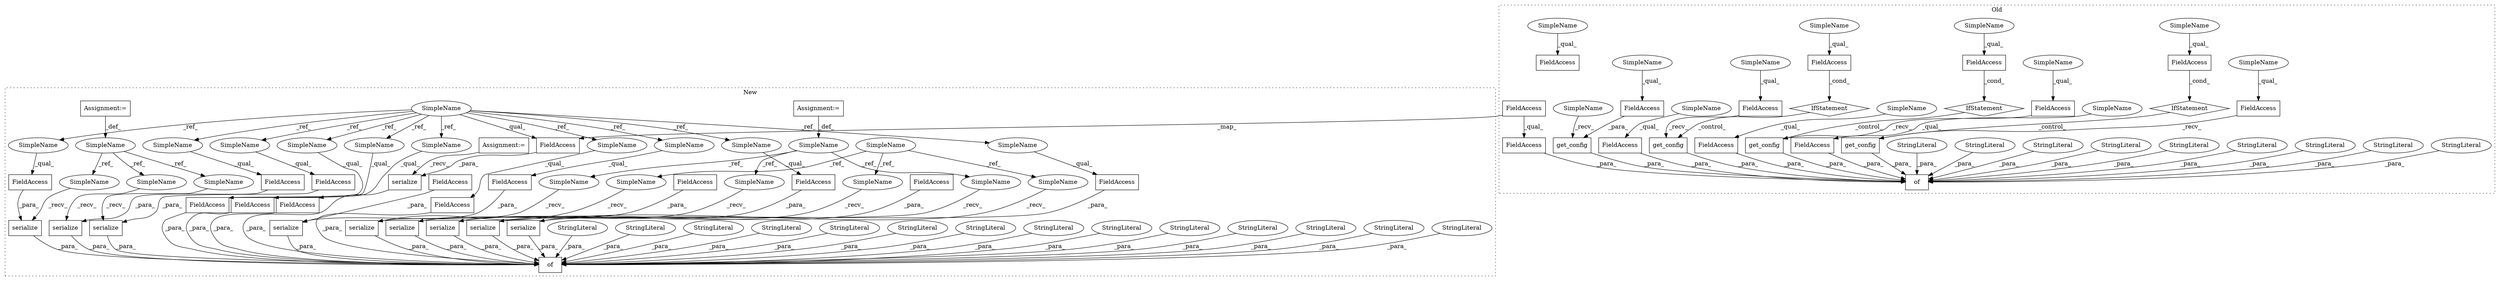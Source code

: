 digraph G {
subgraph cluster0 {
1 [label="get_config" a="32" s="19470,19496" l="11,1" shape="box"];
25 [label="of" a="32" s="19370,19873" l="3,1" shape="box"];
26 [label="FieldAccess" a="22" s="19832" l="14" shape="box"];
29 [label="StringLiteral" a="45" s="19536" l="18" shape="ellipse"];
34 [label="StringLiteral" a="45" s="19847" l="11" shape="ellipse"];
35 [label="StringLiteral" a="45" s="19498" l="12" shape="ellipse"];
38 [label="StringLiteral" a="45" s="19402" l="6" shape="ellipse"];
39 [label="StringLiteral" a="45" s="19664" l="15" shape="ellipse"];
40 [label="StringLiteral" a="45" s="19444" l="12" shape="ellipse"];
42 [label="StringLiteral" a="45" s="19820" l="11" shape="ellipse"];
43 [label="StringLiteral" a="45" s="19373" l="12" shape="ellipse"];
44 [label="StringLiteral" a="45" s="19586" l="15" shape="ellipse"];
45 [label="get_config" a="32" s="19643" l="12" shape="box"];
49 [label="FieldAccess" a="22" s="19603" l="18" shape="box"];
50 [label="FieldAccess" a="22" s="19624" l="18" shape="box"];
53 [label="FieldAccess" a="22" s="19511" l="24" shape="box"];
55 [label="FieldAccess" a="22" s="19481" l="15" shape="box"];
58 [label="FieldAccess" a="22" s="19386" l="15" shape="box"];
59 [label="FieldAccess" a="22" s="19859" l="14" shape="box"];
62 [label="FieldAccess" a="22" s="19780" l="18" shape="box"];
63 [label="FieldAccess" a="22" s="19433" l="9" shape="box"];
64 [label="FieldAccess" a="22" s="19681" l="18" shape="box"];
65 [label="FieldAccess" a="22" s="19759" l="18" shape="box"];
66 [label="FieldAccess" a="22" s="19702" l="18" shape="box"];
67 [label="IfStatement" a="25" s="19777" l="3" shape="diamond"];
71 [label="get_config" a="32" s="19721" l="12" shape="box"];
72 [label="IfStatement" a="25" s="19699" l="3" shape="diamond"];
74 [label="FieldAccess" a="22" s="19511" l="15" shape="box"];
75 [label="IfStatement" a="25" s="19621" l="3" shape="diamond"];
76 [label="get_config" a="32" s="19799" l="12" shape="box"];
87 [label="SimpleName" a="42" s="19702" l="4" shape="ellipse"];
88 [label="SimpleName" a="42" s="19780" l="4" shape="ellipse"];
89 [label="SimpleName" a="42" s="19681" l="4" shape="ellipse"];
90 [label="SimpleName" a="42" s="19832" l="4" shape="ellipse"];
91 [label="SimpleName" a="42" s="19603" l="4" shape="ellipse"];
92 [label="SimpleName" a="42" s="19386" l="4" shape="ellipse"];
93 [label="SimpleName" a="42" s="19859" l="4" shape="ellipse"];
94 [label="SimpleName" a="42" s="19624" l="4" shape="ellipse"];
95 [label="SimpleName" a="42" s="19759" l="4" shape="ellipse"];
96 [label="SimpleName" a="42" s="19481" l="4" shape="ellipse"];
97 [label="SimpleName" a="42" s="19433" l="4" shape="ellipse"];
107 [label="SimpleName" a="42" s="19457" l="12" shape="ellipse"];
label = "Old";
style="dotted";
}
subgraph cluster1 {
2 [label="of" a="32" s="21792,22631" l="3,1" shape="box"];
3 [label="StringLiteral" a="45" s="21938" l="10" shape="ellipse"];
4 [label="StringLiteral" a="45" s="22306" l="18" shape="ellipse"];
5 [label="StringLiteral" a="45" s="22236" l="23" shape="ellipse"];
6 [label="StringLiteral" a="45" s="22504" l="17" shape="ellipse"];
7 [label="FieldAccess" a="22" s="22576" l="12" shape="box"];
8 [label="StringLiteral" a="45" s="21814" l="12" shape="ellipse"];
9 [label="serialize" a="32" s="22206,22234" l="10,1" shape="box"];
10 [label="FieldAccess" a="22" s="22216" l="18" shape="box"];
11 [label="serialize" a="32" s="22398,22430" l="10,1" shape="box"];
12 [label="SimpleName" a="42" s="21637" l="12" shape="ellipse"];
13 [label="serialize" a="32" s="22273,22304" l="10,1" shape="box"];
14 [label="FieldAccess" a="22" s="22609" l="22" shape="box"];
15 [label="serialize" a="32" s="22338,22364" l="10,1" shape="box"];
16 [label="FieldAccess" a="22" s="22408" l="22" shape="box"];
17 [label="serialize" a="32" s="22534,22564" l="10,1" shape="box"];
18 [label="FieldAccess" a="22" s="22544" l="20" shape="box"];
19 [label="serialize" a="32" s="22069,22105" l="10,1" shape="box"];
20 [label="SimpleName" a="42" s="21736" l="11" shape="ellipse"];
21 [label="serialize" a="32" s="22467,22502" l="10,1" shape="box"];
22 [label="FieldAccess" a="22" s="22283" l="21" shape="box"];
23 [label="FieldAccess" a="22" s="22477" l="25" shape="box"];
24 [label="FieldAccess" a="22" s="22079" l="26" shape="box"];
27 [label="StringLiteral" a="45" s="21795" l="7" shape="ellipse"];
28 [label="StringLiteral" a="45" s="21866" l="22" shape="ellipse"];
30 [label="StringLiteral" a="45" s="22032" l="23" shape="ellipse"];
31 [label="StringLiteral" a="45" s="22589" l="19" shape="ellipse"];
32 [label="StringLiteral" a="45" s="22432" l="22" shape="ellipse"];
33 [label="StringLiteral" a="45" s="22366" l="19" shape="ellipse"];
36 [label="StringLiteral" a="45" s="21963" l="20" shape="ellipse"];
37 [label="StringLiteral" a="45" s="22107" l="18" shape="ellipse"];
41 [label="StringLiteral" a="45" s="22172" l="20" shape="ellipse"];
46 [label="serialize" a="32" s="21839,21864" l="10,1" shape="box"];
47 [label="SimpleName" a="42" s="21693" l="12" shape="ellipse"];
48 [label="serialize" a="32" s="22139,22170" l="10,1" shape="box"];
51 [label="FieldAccess" a="22" s="21803" l="10" shape="box"];
52 [label="serialize" a="32" s="21997,22030" l="10,1" shape="box"];
54 [label="FieldAccess" a="22" s="22149" l="21" shape="box"];
56 [label="FieldAccess" a="22" s="21949" l="13" shape="box"];
57 [label="FieldAccess" a="22" s="22348" l="16" shape="box"];
60 [label="FieldAccess" a="22" s="22007" l="23" shape="box"];
61 [label="SimpleName" a="42" s="21622" l="4" shape="ellipse"];
68 [label="Assignment:=" a="7" s="21715" l="11" shape="box"];
69 [label="Assignment:=" a="7" s="21736" l="11" shape="box"];
70 [label="Assignment:=" a="7" s="21637" l="12" shape="box"];
73 [label="FieldAccess" a="22" s="21849" l="15" shape="box"];
77 [label="SimpleName" a="42" s="22576" l="4" shape="ellipse"];
78 [label="SimpleName" a="42" s="22408" l="4" shape="ellipse"];
79 [label="SimpleName" a="42" s="22477" l="4" shape="ellipse"];
80 [label="SimpleName" a="42" s="22609" l="4" shape="ellipse"];
81 [label="SimpleName" a="42" s="21949" l="4" shape="ellipse"];
82 [label="SimpleName" a="42" s="22149" l="4" shape="ellipse"];
83 [label="SimpleName" a="42" s="21803" l="4" shape="ellipse"];
84 [label="SimpleName" a="42" s="22544" l="4" shape="ellipse"];
85 [label="SimpleName" a="42" s="22007" l="4" shape="ellipse"];
86 [label="SimpleName" a="42" s="22079" l="4" shape="ellipse"];
98 [label="SimpleName" a="42" s="22325" l="12" shape="ellipse"];
99 [label="SimpleName" a="42" s="22193" l="12" shape="ellipse"];
100 [label="SimpleName" a="42" s="22260" l="12" shape="ellipse"];
101 [label="SimpleName" a="42" s="21984" l="12" shape="ellipse"];
102 [label="SimpleName" a="42" s="22126" l="12" shape="ellipse"];
103 [label="SimpleName" a="42" s="22056" l="12" shape="ellipse"];
104 [label="SimpleName" a="42" s="22386" l="11" shape="ellipse"];
105 [label="SimpleName" a="42" s="22522" l="11" shape="ellipse"];
106 [label="SimpleName" a="42" s="22455" l="11" shape="ellipse"];
label = "New";
style="dotted";
}
1 -> 25 [label="_para_"];
3 -> 2 [label="_para_"];
4 -> 2 [label="_para_"];
5 -> 2 [label="_para_"];
6 -> 2 [label="_para_"];
7 -> 2 [label="_para_"];
8 -> 2 [label="_para_"];
9 -> 2 [label="_para_"];
10 -> 9 [label="_para_"];
11 -> 2 [label="_para_"];
12 -> 100 [label="_ref_"];
12 -> 99 [label="_ref_"];
12 -> 98 [label="_ref_"];
13 -> 2 [label="_para_"];
14 -> 2 [label="_para_"];
15 -> 2 [label="_para_"];
16 -> 11 [label="_para_"];
17 -> 2 [label="_para_"];
18 -> 17 [label="_para_"];
19 -> 2 [label="_para_"];
20 -> 105 [label="_ref_"];
20 -> 104 [label="_ref_"];
20 -> 106 [label="_ref_"];
21 -> 2 [label="_para_"];
22 -> 13 [label="_para_"];
23 -> 21 [label="_para_"];
24 -> 19 [label="_para_"];
26 -> 25 [label="_para_"];
27 -> 2 [label="_para_"];
28 -> 2 [label="_para_"];
29 -> 25 [label="_para_"];
30 -> 2 [label="_para_"];
31 -> 2 [label="_para_"];
32 -> 2 [label="_para_"];
33 -> 2 [label="_para_"];
34 -> 25 [label="_para_"];
35 -> 25 [label="_para_"];
36 -> 2 [label="_para_"];
37 -> 2 [label="_para_"];
38 -> 25 [label="_para_"];
39 -> 25 [label="_para_"];
40 -> 25 [label="_para_"];
41 -> 2 [label="_para_"];
42 -> 25 [label="_para_"];
43 -> 25 [label="_para_"];
44 -> 25 [label="_para_"];
45 -> 25 [label="_para_"];
46 -> 2 [label="_para_"];
47 -> 102 [label="_ref_"];
47 -> 103 [label="_ref_"];
47 -> 101 [label="_ref_"];
48 -> 2 [label="_para_"];
49 -> 75 [label="_cond_"];
50 -> 45 [label="_recv_"];
51 -> 2 [label="_para_"];
52 -> 2 [label="_para_"];
53 -> 25 [label="_para_"];
54 -> 48 [label="_para_"];
55 -> 1 [label="_para_"];
56 -> 2 [label="_para_"];
57 -> 15 [label="_para_"];
58 -> 25 [label="_para_"];
59 -> 25 [label="_para_"];
60 -> 52 [label="_para_"];
61 -> 85 [label="_ref_"];
61 -> 84 [label="_ref_"];
61 -> 73 [label="_qual_"];
61 -> 78 [label="_ref_"];
61 -> 81 [label="_ref_"];
61 -> 82 [label="_ref_"];
61 -> 79 [label="_ref_"];
61 -> 83 [label="_ref_"];
61 -> 77 [label="_ref_"];
61 -> 86 [label="_ref_"];
61 -> 80 [label="_ref_"];
62 -> 76 [label="_recv_"];
64 -> 72 [label="_cond_"];
65 -> 67 [label="_cond_"];
66 -> 71 [label="_recv_"];
67 -> 76 [label="_control_"];
68 -> 46 [label="_recv_"];
69 -> 20 [label="_def_"];
70 -> 12 [label="_def_"];
71 -> 25 [label="_para_"];
72 -> 71 [label="_control_"];
73 -> 46 [label="_para_"];
74 -> 53 [label="_qual_"];
74 -> 73 [label="_map_"];
75 -> 45 [label="_control_"];
76 -> 25 [label="_para_"];
77 -> 7 [label="_qual_"];
78 -> 16 [label="_qual_"];
79 -> 23 [label="_qual_"];
80 -> 14 [label="_qual_"];
81 -> 56 [label="_qual_"];
82 -> 54 [label="_qual_"];
83 -> 51 [label="_qual_"];
84 -> 18 [label="_qual_"];
85 -> 60 [label="_qual_"];
86 -> 24 [label="_qual_"];
87 -> 66 [label="_qual_"];
88 -> 62 [label="_qual_"];
89 -> 64 [label="_qual_"];
90 -> 26 [label="_qual_"];
91 -> 49 [label="_qual_"];
92 -> 58 [label="_qual_"];
93 -> 59 [label="_qual_"];
94 -> 50 [label="_qual_"];
95 -> 65 [label="_qual_"];
96 -> 55 [label="_qual_"];
97 -> 63 [label="_qual_"];
98 -> 15 [label="_recv_"];
99 -> 9 [label="_recv_"];
100 -> 13 [label="_recv_"];
101 -> 52 [label="_recv_"];
102 -> 48 [label="_recv_"];
103 -> 19 [label="_recv_"];
104 -> 11 [label="_recv_"];
105 -> 17 [label="_recv_"];
106 -> 21 [label="_recv_"];
107 -> 1 [label="_recv_"];
}